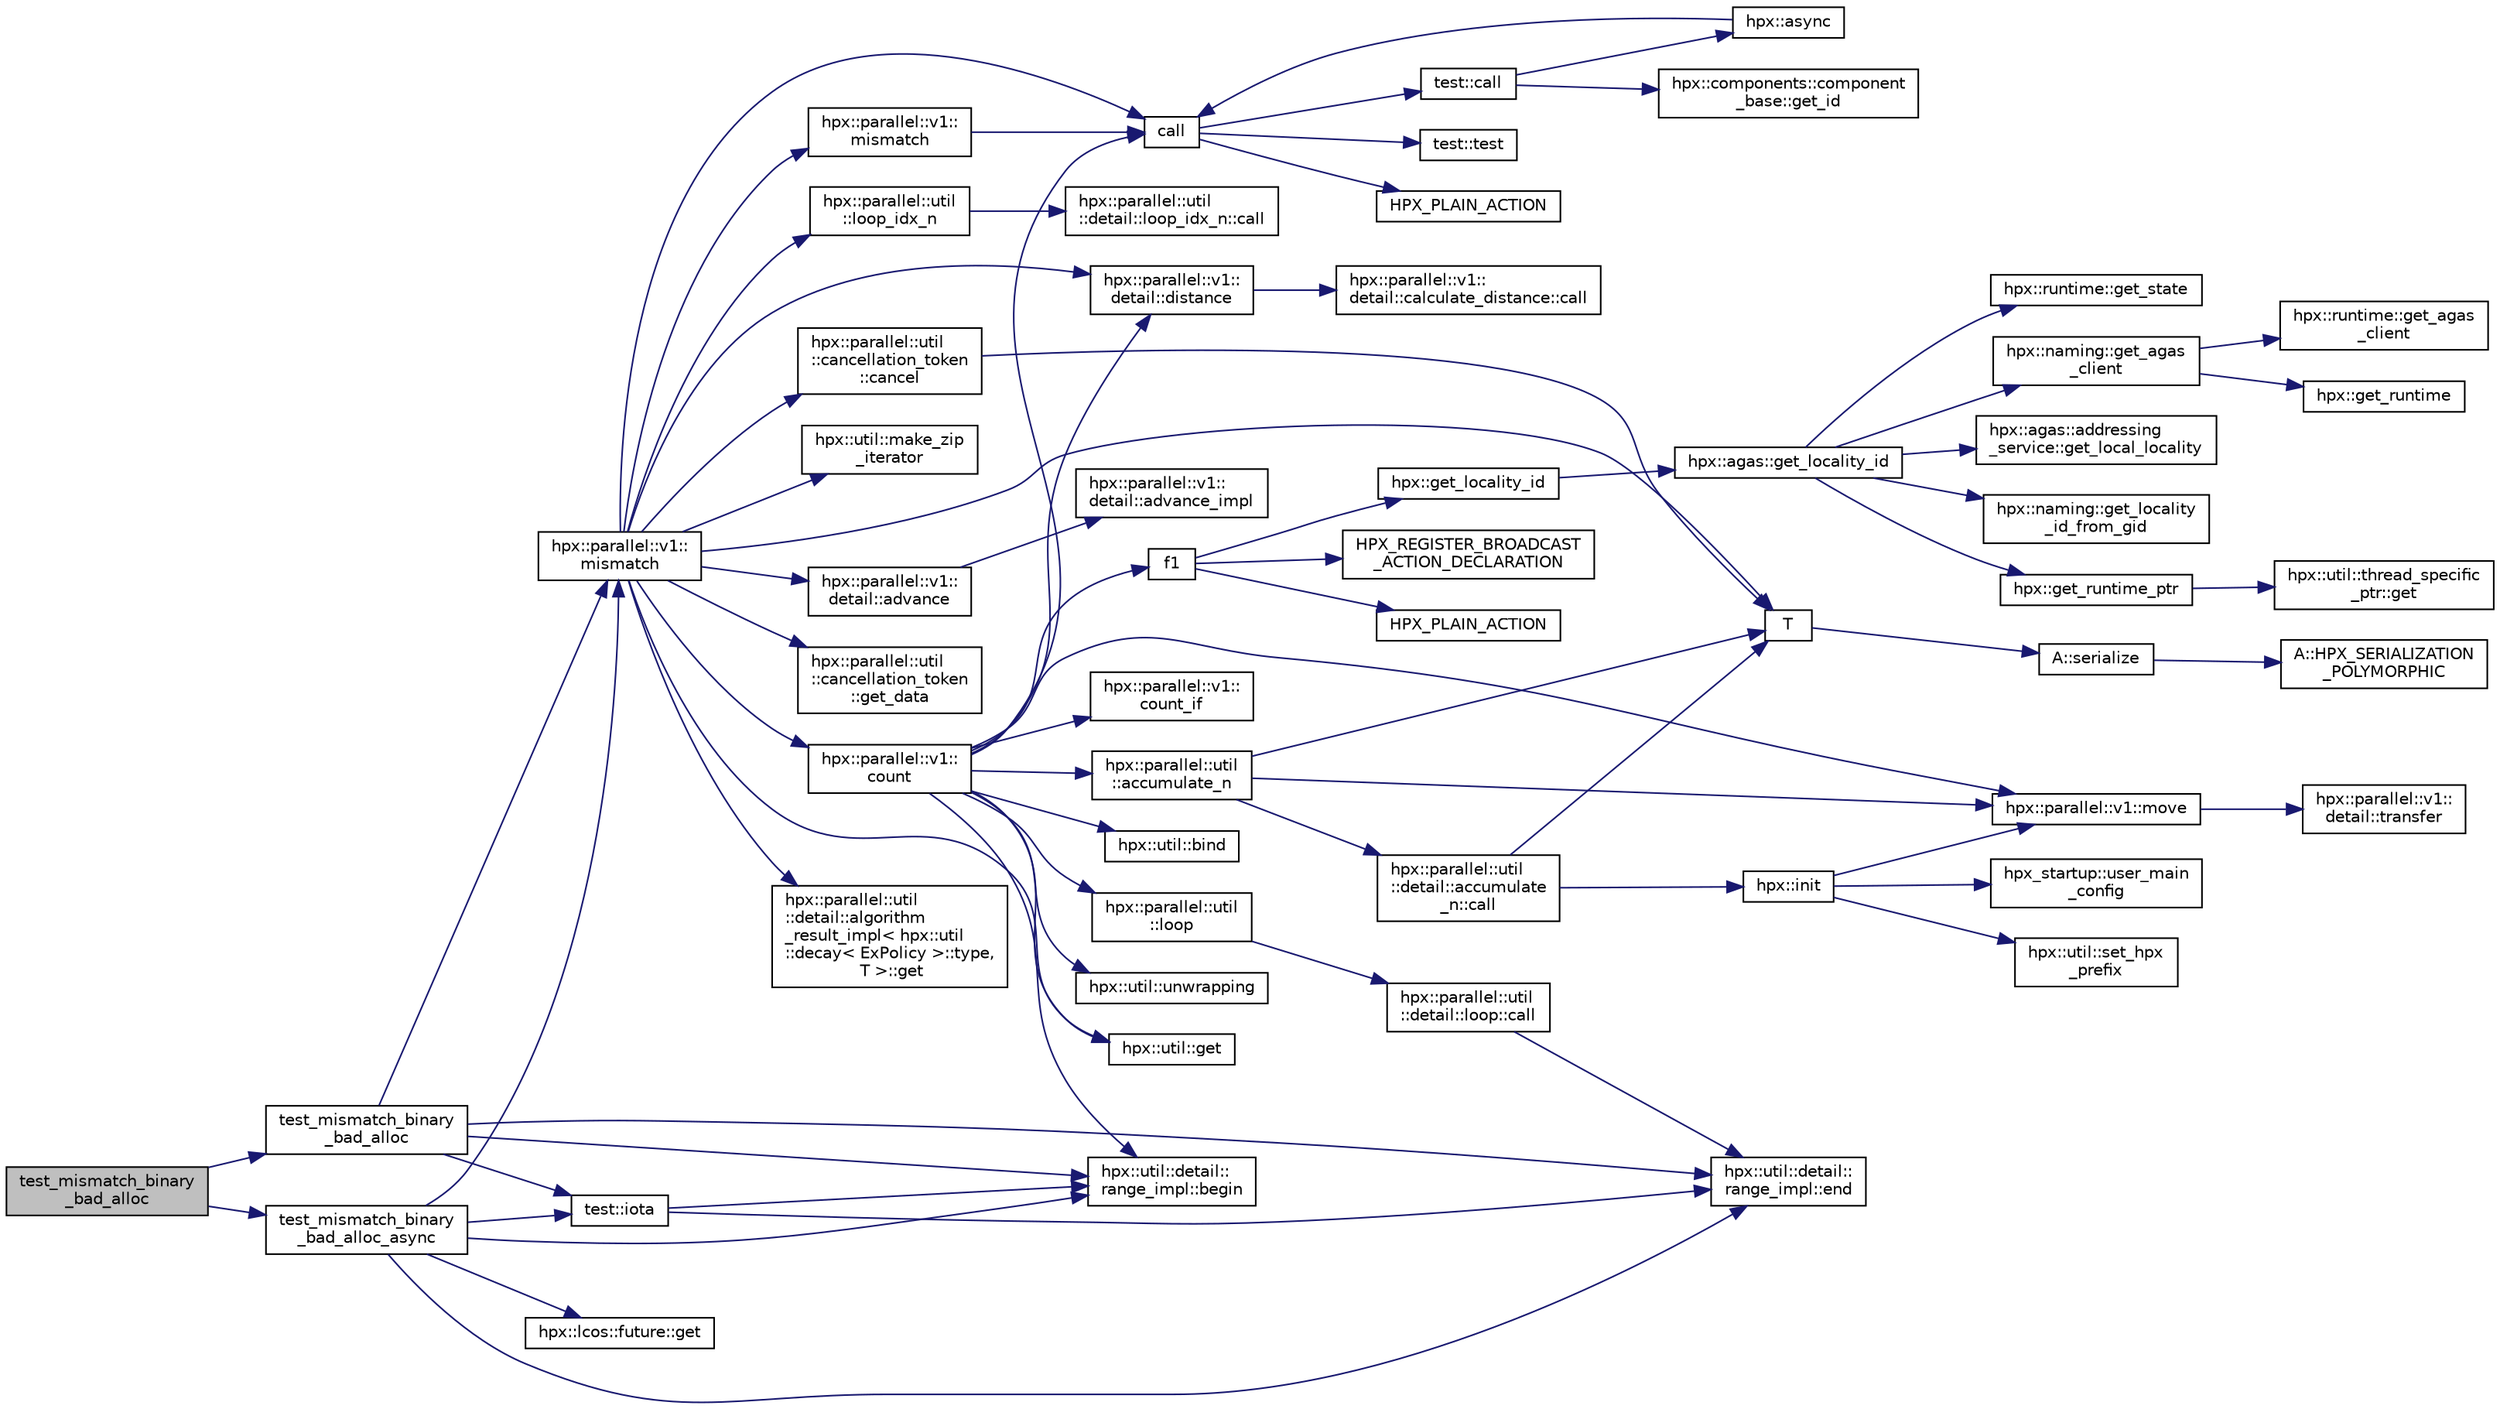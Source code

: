 digraph "test_mismatch_binary_bad_alloc"
{
  edge [fontname="Helvetica",fontsize="10",labelfontname="Helvetica",labelfontsize="10"];
  node [fontname="Helvetica",fontsize="10",shape=record];
  rankdir="LR";
  Node416 [label="test_mismatch_binary\l_bad_alloc",height=0.2,width=0.4,color="black", fillcolor="grey75", style="filled", fontcolor="black"];
  Node416 -> Node417 [color="midnightblue",fontsize="10",style="solid",fontname="Helvetica"];
  Node417 [label="test_mismatch_binary\l_bad_alloc",height=0.2,width=0.4,color="black", fillcolor="white", style="filled",URL="$d0/d8b/mismatch__binary_8cpp.html#aa39ccc107a1b1979c4fc6dd88041287b"];
  Node417 -> Node418 [color="midnightblue",fontsize="10",style="solid",fontname="Helvetica"];
  Node418 [label="test::iota",height=0.2,width=0.4,color="black", fillcolor="white", style="filled",URL="$df/d04/namespacetest.html#abdbbc37e6fb67287495e853a554c493a"];
  Node418 -> Node419 [color="midnightblue",fontsize="10",style="solid",fontname="Helvetica"];
  Node419 [label="hpx::util::detail::\lrange_impl::begin",height=0.2,width=0.4,color="black", fillcolor="white", style="filled",URL="$d4/d4a/namespacehpx_1_1util_1_1detail_1_1range__impl.html#a31e165df2b865cdd961f35ce938db41a"];
  Node418 -> Node420 [color="midnightblue",fontsize="10",style="solid",fontname="Helvetica"];
  Node420 [label="hpx::util::detail::\lrange_impl::end",height=0.2,width=0.4,color="black", fillcolor="white", style="filled",URL="$d4/d4a/namespacehpx_1_1util_1_1detail_1_1range__impl.html#afb2ea48b0902f52ee4d8b764807b4316"];
  Node417 -> Node419 [color="midnightblue",fontsize="10",style="solid",fontname="Helvetica"];
  Node417 -> Node420 [color="midnightblue",fontsize="10",style="solid",fontname="Helvetica"];
  Node417 -> Node421 [color="midnightblue",fontsize="10",style="solid",fontname="Helvetica"];
  Node421 [label="hpx::parallel::v1::\lmismatch",height=0.2,width=0.4,color="black", fillcolor="white", style="filled",URL="$db/db9/namespacehpx_1_1parallel_1_1v1.html#ad2210ac36941837306cdf8c12114a31a"];
  Node421 -> Node422 [color="midnightblue",fontsize="10",style="solid",fontname="Helvetica"];
  Node422 [label="call",height=0.2,width=0.4,color="black", fillcolor="white", style="filled",URL="$d2/d67/promise__1620_8cpp.html#a58357f0b82bc761e1d0b9091ed563a70"];
  Node422 -> Node423 [color="midnightblue",fontsize="10",style="solid",fontname="Helvetica"];
  Node423 [label="test::test",height=0.2,width=0.4,color="black", fillcolor="white", style="filled",URL="$d8/d89/structtest.html#ab42d5ece712d716b04cb3f686f297a26"];
  Node422 -> Node424 [color="midnightblue",fontsize="10",style="solid",fontname="Helvetica"];
  Node424 [label="HPX_PLAIN_ACTION",height=0.2,width=0.4,color="black", fillcolor="white", style="filled",URL="$d2/d67/promise__1620_8cpp.html#ab96aab827a4b1fcaf66cfe0ba83fef23"];
  Node422 -> Node425 [color="midnightblue",fontsize="10",style="solid",fontname="Helvetica"];
  Node425 [label="test::call",height=0.2,width=0.4,color="black", fillcolor="white", style="filled",URL="$d8/d89/structtest.html#aeb29e7ed6518b9426ccf1344c52620ae"];
  Node425 -> Node426 [color="midnightblue",fontsize="10",style="solid",fontname="Helvetica"];
  Node426 [label="hpx::async",height=0.2,width=0.4,color="black", fillcolor="white", style="filled",URL="$d8/d83/namespacehpx.html#acb7d8e37b73b823956ce144f9a57eaa4"];
  Node426 -> Node422 [color="midnightblue",fontsize="10",style="solid",fontname="Helvetica"];
  Node425 -> Node427 [color="midnightblue",fontsize="10",style="solid",fontname="Helvetica"];
  Node427 [label="hpx::components::component\l_base::get_id",height=0.2,width=0.4,color="black", fillcolor="white", style="filled",URL="$d2/de6/classhpx_1_1components_1_1component__base.html#a4c8fd93514039bdf01c48d66d82b19cd"];
  Node421 -> Node428 [color="midnightblue",fontsize="10",style="solid",fontname="Helvetica"];
  Node428 [label="T",height=0.2,width=0.4,color="black", fillcolor="white", style="filled",URL="$db/d33/polymorphic__semiintrusive__template_8cpp.html#ad187658f9cb91c1312b39ae7e896f1ea"];
  Node428 -> Node429 [color="midnightblue",fontsize="10",style="solid",fontname="Helvetica"];
  Node429 [label="A::serialize",height=0.2,width=0.4,color="black", fillcolor="white", style="filled",URL="$d7/da0/struct_a.html#a5f5c287cf471e274ed9dda0da1592212"];
  Node429 -> Node430 [color="midnightblue",fontsize="10",style="solid",fontname="Helvetica"];
  Node430 [label="A::HPX_SERIALIZATION\l_POLYMORPHIC",height=0.2,width=0.4,color="black", fillcolor="white", style="filled",URL="$d7/da0/struct_a.html#ada978cc156cebbafddb1f3aa4c01918c"];
  Node421 -> Node431 [color="midnightblue",fontsize="10",style="solid",fontname="Helvetica"];
  Node431 [label="hpx::parallel::v1::\lmismatch",height=0.2,width=0.4,color="black", fillcolor="white", style="filled",URL="$db/db9/namespacehpx_1_1parallel_1_1v1.html#a6476df5b4e5ac7c2cef766f4e84b52a5"];
  Node431 -> Node422 [color="midnightblue",fontsize="10",style="solid",fontname="Helvetica"];
  Node421 -> Node432 [color="midnightblue",fontsize="10",style="solid",fontname="Helvetica"];
  Node432 [label="hpx::parallel::util\l::detail::algorithm\l_result_impl\< hpx::util\l::decay\< ExPolicy \>::type,\l T \>::get",height=0.2,width=0.4,color="black", fillcolor="white", style="filled",URL="$d2/d42/structhpx_1_1parallel_1_1util_1_1detail_1_1algorithm__result__impl.html#ab5b051e8ec74eff5e0e62fd63f5d377e"];
  Node421 -> Node433 [color="midnightblue",fontsize="10",style="solid",fontname="Helvetica"];
  Node433 [label="hpx::parallel::v1::\lcount",height=0.2,width=0.4,color="black", fillcolor="white", style="filled",URL="$db/db9/namespacehpx_1_1parallel_1_1v1.html#a19d058114a2bd44801aab4176b188e23"];
  Node433 -> Node434 [color="midnightblue",fontsize="10",style="solid",fontname="Helvetica"];
  Node434 [label="hpx::parallel::v1::\lcount_if",height=0.2,width=0.4,color="black", fillcolor="white", style="filled",URL="$db/db9/namespacehpx_1_1parallel_1_1v1.html#ad836ff017ec208c2d6388a9b47b05ce0"];
  Node433 -> Node435 [color="midnightblue",fontsize="10",style="solid",fontname="Helvetica"];
  Node435 [label="f1",height=0.2,width=0.4,color="black", fillcolor="white", style="filled",URL="$d8/d8b/broadcast_8cpp.html#a1751fbd41f2529b84514a9dbd767959a"];
  Node435 -> Node436 [color="midnightblue",fontsize="10",style="solid",fontname="Helvetica"];
  Node436 [label="hpx::get_locality_id",height=0.2,width=0.4,color="black", fillcolor="white", style="filled",URL="$d8/d83/namespacehpx.html#a158d7c54a657bb364c1704033010697b",tooltip="Return the number of the locality this function is being called from. "];
  Node436 -> Node437 [color="midnightblue",fontsize="10",style="solid",fontname="Helvetica"];
  Node437 [label="hpx::agas::get_locality_id",height=0.2,width=0.4,color="black", fillcolor="white", style="filled",URL="$dc/d54/namespacehpx_1_1agas.html#a491cc2ddecdf0f1a9129900caa6a4d3e"];
  Node437 -> Node438 [color="midnightblue",fontsize="10",style="solid",fontname="Helvetica"];
  Node438 [label="hpx::get_runtime_ptr",height=0.2,width=0.4,color="black", fillcolor="white", style="filled",URL="$d8/d83/namespacehpx.html#af29daf2bb3e01b4d6495a1742b6cce64"];
  Node438 -> Node439 [color="midnightblue",fontsize="10",style="solid",fontname="Helvetica"];
  Node439 [label="hpx::util::thread_specific\l_ptr::get",height=0.2,width=0.4,color="black", fillcolor="white", style="filled",URL="$d4/d4c/structhpx_1_1util_1_1thread__specific__ptr.html#a3b27d8520710478aa41d1f74206bdba9"];
  Node437 -> Node440 [color="midnightblue",fontsize="10",style="solid",fontname="Helvetica"];
  Node440 [label="hpx::runtime::get_state",height=0.2,width=0.4,color="black", fillcolor="white", style="filled",URL="$d0/d7b/classhpx_1_1runtime.html#ab405f80e060dac95d624520f38b0524c"];
  Node437 -> Node441 [color="midnightblue",fontsize="10",style="solid",fontname="Helvetica"];
  Node441 [label="hpx::naming::get_agas\l_client",height=0.2,width=0.4,color="black", fillcolor="white", style="filled",URL="$d4/dc9/namespacehpx_1_1naming.html#a0408fffd5d34b620712a801b0ae3b032"];
  Node441 -> Node442 [color="midnightblue",fontsize="10",style="solid",fontname="Helvetica"];
  Node442 [label="hpx::get_runtime",height=0.2,width=0.4,color="black", fillcolor="white", style="filled",URL="$d8/d83/namespacehpx.html#aef902cc6c7dd3b9fbadf34d1e850a070"];
  Node441 -> Node443 [color="midnightblue",fontsize="10",style="solid",fontname="Helvetica"];
  Node443 [label="hpx::runtime::get_agas\l_client",height=0.2,width=0.4,color="black", fillcolor="white", style="filled",URL="$d0/d7b/classhpx_1_1runtime.html#aeb5dddd30d6b9861669af8ad44d1a96a"];
  Node437 -> Node444 [color="midnightblue",fontsize="10",style="solid",fontname="Helvetica"];
  Node444 [label="hpx::agas::addressing\l_service::get_local_locality",height=0.2,width=0.4,color="black", fillcolor="white", style="filled",URL="$db/d58/structhpx_1_1agas_1_1addressing__service.html#ab52c19a37c2a7a006c6c15f90ad0539c"];
  Node437 -> Node445 [color="midnightblue",fontsize="10",style="solid",fontname="Helvetica"];
  Node445 [label="hpx::naming::get_locality\l_id_from_gid",height=0.2,width=0.4,color="black", fillcolor="white", style="filled",URL="$d4/dc9/namespacehpx_1_1naming.html#a7fd43037784560bd04fda9b49e33529f"];
  Node435 -> Node446 [color="midnightblue",fontsize="10",style="solid",fontname="Helvetica"];
  Node446 [label="HPX_PLAIN_ACTION",height=0.2,width=0.4,color="black", fillcolor="white", style="filled",URL="$d8/d8b/broadcast_8cpp.html#a19685a0394ce6a99351f7a679f6eeefc"];
  Node435 -> Node447 [color="midnightblue",fontsize="10",style="solid",fontname="Helvetica"];
  Node447 [label="HPX_REGISTER_BROADCAST\l_ACTION_DECLARATION",height=0.2,width=0.4,color="black", fillcolor="white", style="filled",URL="$d7/d38/addressing__service_8cpp.html#a573d764d9cb34eec46a4bdffcf07875f"];
  Node433 -> Node448 [color="midnightblue",fontsize="10",style="solid",fontname="Helvetica"];
  Node448 [label="hpx::parallel::util\l::loop",height=0.2,width=0.4,color="black", fillcolor="white", style="filled",URL="$df/dc6/namespacehpx_1_1parallel_1_1util.html#a3f434e00f42929aac85debb8c5782213"];
  Node448 -> Node449 [color="midnightblue",fontsize="10",style="solid",fontname="Helvetica"];
  Node449 [label="hpx::parallel::util\l::detail::loop::call",height=0.2,width=0.4,color="black", fillcolor="white", style="filled",URL="$da/d06/structhpx_1_1parallel_1_1util_1_1detail_1_1loop.html#a5c5e8dbda782f09cdb7bc2509e3bf09e"];
  Node449 -> Node420 [color="midnightblue",fontsize="10",style="solid",fontname="Helvetica"];
  Node433 -> Node450 [color="midnightblue",fontsize="10",style="solid",fontname="Helvetica"];
  Node450 [label="hpx::util::bind",height=0.2,width=0.4,color="black", fillcolor="white", style="filled",URL="$df/dad/namespacehpx_1_1util.html#ad844caedf82a0173d6909d910c3e48c6"];
  Node433 -> Node451 [color="midnightblue",fontsize="10",style="solid",fontname="Helvetica"];
  Node451 [label="hpx::parallel::v1::move",height=0.2,width=0.4,color="black", fillcolor="white", style="filled",URL="$db/db9/namespacehpx_1_1parallel_1_1v1.html#aa7c4ede081ce786c9d1eb1adff495cfc"];
  Node451 -> Node452 [color="midnightblue",fontsize="10",style="solid",fontname="Helvetica"];
  Node452 [label="hpx::parallel::v1::\ldetail::transfer",height=0.2,width=0.4,color="black", fillcolor="white", style="filled",URL="$d2/ddd/namespacehpx_1_1parallel_1_1v1_1_1detail.html#ab1b56a05e1885ca7cc7ffa1804dd2f3c"];
  Node433 -> Node453 [color="midnightblue",fontsize="10",style="solid",fontname="Helvetica"];
  Node453 [label="hpx::util::get",height=0.2,width=0.4,color="black", fillcolor="white", style="filled",URL="$df/dad/namespacehpx_1_1util.html#a5cbd3c41f03f4d4acaedaa4777e3cc02"];
  Node433 -> Node422 [color="midnightblue",fontsize="10",style="solid",fontname="Helvetica"];
  Node433 -> Node454 [color="midnightblue",fontsize="10",style="solid",fontname="Helvetica"];
  Node454 [label="hpx::parallel::v1::\ldetail::distance",height=0.2,width=0.4,color="black", fillcolor="white", style="filled",URL="$d2/ddd/namespacehpx_1_1parallel_1_1v1_1_1detail.html#a6bea3c6a5f470cad11f27ee6bab4a33f"];
  Node454 -> Node455 [color="midnightblue",fontsize="10",style="solid",fontname="Helvetica"];
  Node455 [label="hpx::parallel::v1::\ldetail::calculate_distance::call",height=0.2,width=0.4,color="black", fillcolor="white", style="filled",URL="$db/dfa/structhpx_1_1parallel_1_1v1_1_1detail_1_1calculate__distance.html#a950a6627830a7d019ac0e734b0a447bf"];
  Node433 -> Node456 [color="midnightblue",fontsize="10",style="solid",fontname="Helvetica"];
  Node456 [label="hpx::util::unwrapping",height=0.2,width=0.4,color="black", fillcolor="white", style="filled",URL="$df/dad/namespacehpx_1_1util.html#a7529d9ac687684c33403cdd1f9cef8e4"];
  Node433 -> Node457 [color="midnightblue",fontsize="10",style="solid",fontname="Helvetica"];
  Node457 [label="hpx::parallel::util\l::accumulate_n",height=0.2,width=0.4,color="black", fillcolor="white", style="filled",URL="$df/dc6/namespacehpx_1_1parallel_1_1util.html#af19f9a2722f97c2247ea5d0dbb5e2d25"];
  Node457 -> Node458 [color="midnightblue",fontsize="10",style="solid",fontname="Helvetica"];
  Node458 [label="hpx::parallel::util\l::detail::accumulate\l_n::call",height=0.2,width=0.4,color="black", fillcolor="white", style="filled",URL="$d8/d3b/structhpx_1_1parallel_1_1util_1_1detail_1_1accumulate__n.html#a765aceb8ab313fc92f7c4aaf70ccca8f"];
  Node458 -> Node459 [color="midnightblue",fontsize="10",style="solid",fontname="Helvetica"];
  Node459 [label="hpx::init",height=0.2,width=0.4,color="black", fillcolor="white", style="filled",URL="$d8/d83/namespacehpx.html#a3c694ea960b47c56b33351ba16e3d76b",tooltip="Main entry point for launching the HPX runtime system. "];
  Node459 -> Node460 [color="midnightblue",fontsize="10",style="solid",fontname="Helvetica"];
  Node460 [label="hpx::util::set_hpx\l_prefix",height=0.2,width=0.4,color="black", fillcolor="white", style="filled",URL="$df/dad/namespacehpx_1_1util.html#ae40a23c1ba0a48d9304dcf717a95793e"];
  Node459 -> Node461 [color="midnightblue",fontsize="10",style="solid",fontname="Helvetica"];
  Node461 [label="hpx_startup::user_main\l_config",height=0.2,width=0.4,color="black", fillcolor="white", style="filled",URL="$d3/dd2/namespacehpx__startup.html#aaac571d88bd3912a4225a23eb3261637"];
  Node459 -> Node451 [color="midnightblue",fontsize="10",style="solid",fontname="Helvetica"];
  Node458 -> Node428 [color="midnightblue",fontsize="10",style="solid",fontname="Helvetica"];
  Node457 -> Node451 [color="midnightblue",fontsize="10",style="solid",fontname="Helvetica"];
  Node457 -> Node428 [color="midnightblue",fontsize="10",style="solid",fontname="Helvetica"];
  Node433 -> Node419 [color="midnightblue",fontsize="10",style="solid",fontname="Helvetica"];
  Node421 -> Node454 [color="midnightblue",fontsize="10",style="solid",fontname="Helvetica"];
  Node421 -> Node462 [color="midnightblue",fontsize="10",style="solid",fontname="Helvetica"];
  Node462 [label="hpx::util::make_zip\l_iterator",height=0.2,width=0.4,color="black", fillcolor="white", style="filled",URL="$df/dad/namespacehpx_1_1util.html#a2f68369b316e5699be2c81c04e3ee209"];
  Node421 -> Node463 [color="midnightblue",fontsize="10",style="solid",fontname="Helvetica"];
  Node463 [label="hpx::parallel::util\l::loop_idx_n",height=0.2,width=0.4,color="black", fillcolor="white", style="filled",URL="$df/dc6/namespacehpx_1_1parallel_1_1util.html#a5ead56022529c79b23199382a2dc7766"];
  Node463 -> Node464 [color="midnightblue",fontsize="10",style="solid",fontname="Helvetica"];
  Node464 [label="hpx::parallel::util\l::detail::loop_idx_n::call",height=0.2,width=0.4,color="black", fillcolor="white", style="filled",URL="$d1/d45/structhpx_1_1parallel_1_1util_1_1detail_1_1loop__idx__n.html#a6cf1cdf1c2db703be4edd390846da01a"];
  Node421 -> Node453 [color="midnightblue",fontsize="10",style="solid",fontname="Helvetica"];
  Node421 -> Node465 [color="midnightblue",fontsize="10",style="solid",fontname="Helvetica"];
  Node465 [label="hpx::parallel::util\l::cancellation_token\l::cancel",height=0.2,width=0.4,color="black", fillcolor="white", style="filled",URL="$d7/dc1/classhpx_1_1parallel_1_1util_1_1cancellation__token.html#a7c04c9ed73eaa872cfd6b72b52922796"];
  Node465 -> Node428 [color="midnightblue",fontsize="10",style="solid",fontname="Helvetica"];
  Node421 -> Node466 [color="midnightblue",fontsize="10",style="solid",fontname="Helvetica"];
  Node466 [label="hpx::parallel::util\l::cancellation_token\l::get_data",height=0.2,width=0.4,color="black", fillcolor="white", style="filled",URL="$d7/dc1/classhpx_1_1parallel_1_1util_1_1cancellation__token.html#a63ec3c9e5287d23c9e9d4ce1777e49d2"];
  Node421 -> Node467 [color="midnightblue",fontsize="10",style="solid",fontname="Helvetica"];
  Node467 [label="hpx::parallel::v1::\ldetail::advance",height=0.2,width=0.4,color="black", fillcolor="white", style="filled",URL="$d2/ddd/namespacehpx_1_1parallel_1_1v1_1_1detail.html#ad9fca7bce7b3e3c32302967ffc1fb4a4"];
  Node467 -> Node468 [color="midnightblue",fontsize="10",style="solid",fontname="Helvetica"];
  Node468 [label="hpx::parallel::v1::\ldetail::advance_impl",height=0.2,width=0.4,color="black", fillcolor="white", style="filled",URL="$d2/ddd/namespacehpx_1_1parallel_1_1v1_1_1detail.html#ad4fa62ca115927187e4063b65ee5f317"];
  Node416 -> Node469 [color="midnightblue",fontsize="10",style="solid",fontname="Helvetica"];
  Node469 [label="test_mismatch_binary\l_bad_alloc_async",height=0.2,width=0.4,color="black", fillcolor="white", style="filled",URL="$d0/d8b/mismatch__binary_8cpp.html#a73dc228c57f5fa4d10c0cb2c1a49b73d"];
  Node469 -> Node418 [color="midnightblue",fontsize="10",style="solid",fontname="Helvetica"];
  Node469 -> Node419 [color="midnightblue",fontsize="10",style="solid",fontname="Helvetica"];
  Node469 -> Node420 [color="midnightblue",fontsize="10",style="solid",fontname="Helvetica"];
  Node469 -> Node421 [color="midnightblue",fontsize="10",style="solid",fontname="Helvetica"];
  Node469 -> Node470 [color="midnightblue",fontsize="10",style="solid",fontname="Helvetica"];
  Node470 [label="hpx::lcos::future::get",height=0.2,width=0.4,color="black", fillcolor="white", style="filled",URL="$d0/d33/classhpx_1_1lcos_1_1future.html#a8c28269486d5620ac48af349f17bb41c"];
}
